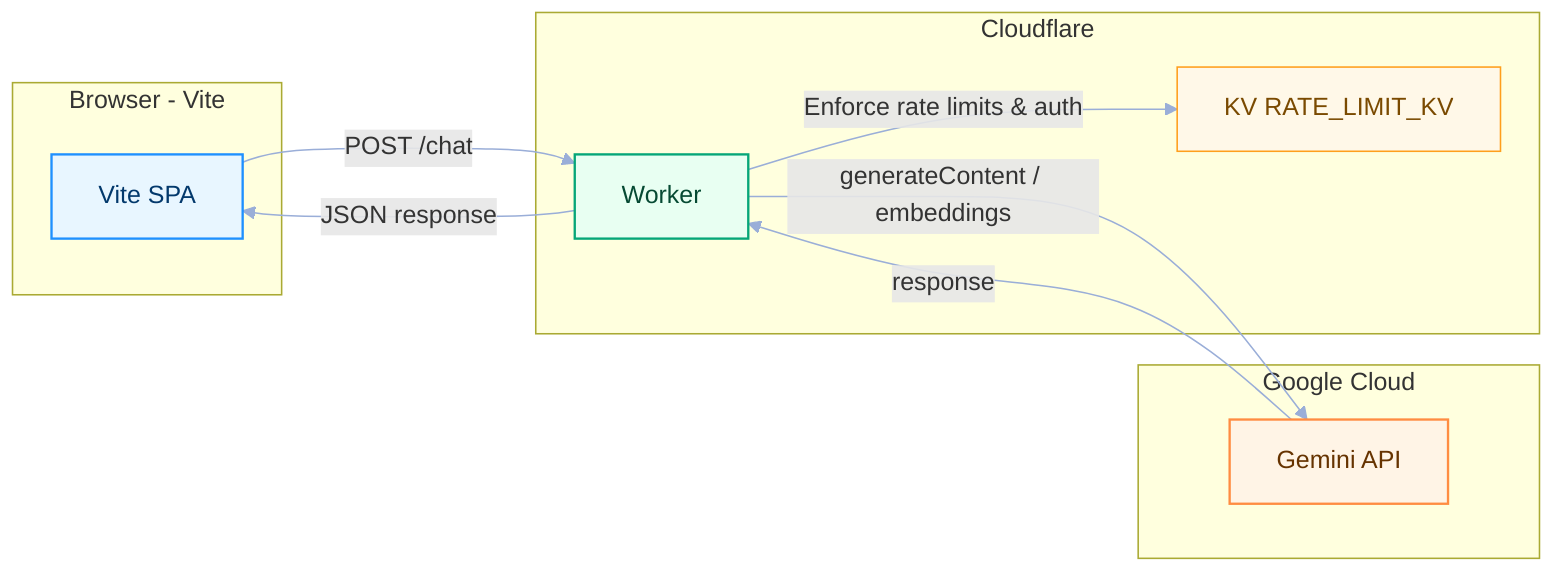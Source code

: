flowchart LR
  %% Nodes
  subgraph Browser [Browser - Vite]
    A[Vite SPA]
  end

  subgraph Cloudflare [Cloudflare]
    B[Worker]
    C[KV RATE_LIMIT_KV]
  end

  subgraph GoogleCloud [Google Cloud]
    D[Gemini API]
  end

  %% Connections
  A -->|POST /chat| B
  B -->|Enforce rate limits & auth| C
  B -->|generateContent / embeddings| D
  D -->|response| B
  B -->|JSON response| A

  %% Styling
  classDef browser fill:#E8F6FF,stroke:#1E90FF,stroke-width:1.5px,color:#03396c;
  classDef cloud fill:#E8FFF2,stroke:#05A678,stroke-width:1.5px,color:#064a33;
  classDef kv fill:#FFF8E8,stroke:#FF9F1C,stroke-width:1px,color:#7a4a00;
  classDef google fill:#FFF4E6,stroke:#FF8C42,stroke-width:1.5px,color:#663300;

  class A browser;
  class B cloud;
  class C kv;
  class D google;

  linkStyle default stroke:#9aaed8,stroke-width:1px;